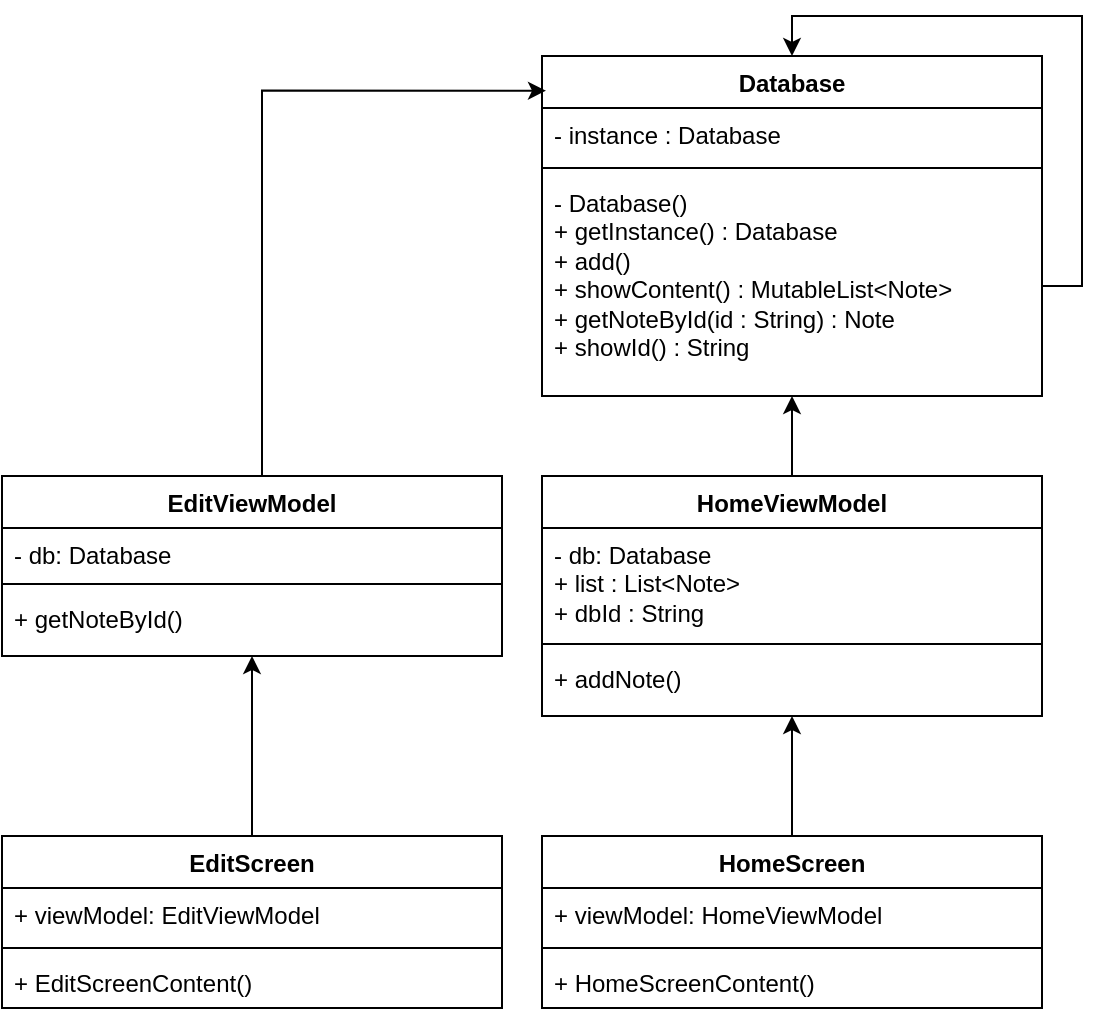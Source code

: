 <mxfile version="22.1.21" type="github">
  <diagram name="Страница — 1" id="MFAkw2wN5tUPmtMa2xVx">
    <mxGraphModel dx="1578" dy="353" grid="1" gridSize="10" guides="1" tooltips="1" connect="1" arrows="1" fold="1" page="1" pageScale="1" pageWidth="827" pageHeight="1169" math="0" shadow="0">
      <root>
        <mxCell id="0" />
        <mxCell id="1" parent="0" />
        <mxCell id="4Gcu0THVpKHiPOEDj4iX-1" value="Database" style="swimlane;fontStyle=1;align=center;verticalAlign=top;childLayout=stackLayout;horizontal=1;startSize=26;horizontalStack=0;resizeParent=1;resizeParentMax=0;resizeLast=0;collapsible=1;marginBottom=0;whiteSpace=wrap;html=1;" vertex="1" parent="1">
          <mxGeometry x="260" y="50" width="250" height="170" as="geometry" />
        </mxCell>
        <mxCell id="4Gcu0THVpKHiPOEDj4iX-2" value="- instance : Database" style="text;strokeColor=none;fillColor=none;align=left;verticalAlign=top;spacingLeft=4;spacingRight=4;overflow=hidden;rotatable=0;points=[[0,0.5],[1,0.5]];portConstraint=eastwest;whiteSpace=wrap;html=1;" vertex="1" parent="4Gcu0THVpKHiPOEDj4iX-1">
          <mxGeometry y="26" width="250" height="26" as="geometry" />
        </mxCell>
        <mxCell id="4Gcu0THVpKHiPOEDj4iX-3" value="" style="line;strokeWidth=1;fillColor=none;align=left;verticalAlign=middle;spacingTop=-1;spacingLeft=3;spacingRight=3;rotatable=0;labelPosition=right;points=[];portConstraint=eastwest;strokeColor=inherit;" vertex="1" parent="4Gcu0THVpKHiPOEDj4iX-1">
          <mxGeometry y="52" width="250" height="8" as="geometry" />
        </mxCell>
        <mxCell id="4Gcu0THVpKHiPOEDj4iX-5" style="edgeStyle=orthogonalEdgeStyle;rounded=0;orthogonalLoop=1;jettySize=auto;html=1;entryX=0.5;entryY=0;entryDx=0;entryDy=0;" edge="1" parent="4Gcu0THVpKHiPOEDj4iX-1" source="4Gcu0THVpKHiPOEDj4iX-4" target="4Gcu0THVpKHiPOEDj4iX-1">
          <mxGeometry relative="1" as="geometry">
            <Array as="points">
              <mxPoint x="270" y="115" />
              <mxPoint x="270" y="-20" />
              <mxPoint x="125" y="-20" />
            </Array>
          </mxGeometry>
        </mxCell>
        <mxCell id="4Gcu0THVpKHiPOEDj4iX-4" value="- Database()&lt;br&gt;+ getInstance() : Database&lt;br&gt;+ add()&lt;br&gt;+ showContent() : MutableList&amp;lt;Note&amp;gt;&lt;br&gt;+ getNoteById(id : String) : Note&lt;br&gt;+ showId() : String" style="text;strokeColor=none;fillColor=none;align=left;verticalAlign=top;spacingLeft=4;spacingRight=4;overflow=hidden;rotatable=0;points=[[0,0.5],[1,0.5]];portConstraint=eastwest;whiteSpace=wrap;html=1;" vertex="1" parent="4Gcu0THVpKHiPOEDj4iX-1">
          <mxGeometry y="60" width="250" height="110" as="geometry" />
        </mxCell>
        <mxCell id="4Gcu0THVpKHiPOEDj4iX-15" style="edgeStyle=orthogonalEdgeStyle;rounded=0;orthogonalLoop=1;jettySize=auto;html=1;" edge="1" parent="1" source="4Gcu0THVpKHiPOEDj4iX-6" target="4Gcu0THVpKHiPOEDj4iX-1">
          <mxGeometry relative="1" as="geometry" />
        </mxCell>
        <mxCell id="4Gcu0THVpKHiPOEDj4iX-6" value="HomeViewModel" style="swimlane;fontStyle=1;align=center;verticalAlign=top;childLayout=stackLayout;horizontal=1;startSize=26;horizontalStack=0;resizeParent=1;resizeParentMax=0;resizeLast=0;collapsible=1;marginBottom=0;whiteSpace=wrap;html=1;" vertex="1" parent="1">
          <mxGeometry x="260" y="260" width="250" height="120" as="geometry" />
        </mxCell>
        <mxCell id="4Gcu0THVpKHiPOEDj4iX-7" value="- db: Database&lt;br&gt;+ list : List&amp;lt;Note&amp;gt;&lt;br&gt;+ dbId : String" style="text;strokeColor=none;fillColor=none;align=left;verticalAlign=top;spacingLeft=4;spacingRight=4;overflow=hidden;rotatable=0;points=[[0,0.5],[1,0.5]];portConstraint=eastwest;whiteSpace=wrap;html=1;" vertex="1" parent="4Gcu0THVpKHiPOEDj4iX-6">
          <mxGeometry y="26" width="250" height="54" as="geometry" />
        </mxCell>
        <mxCell id="4Gcu0THVpKHiPOEDj4iX-8" value="" style="line;strokeWidth=1;fillColor=none;align=left;verticalAlign=middle;spacingTop=-1;spacingLeft=3;spacingRight=3;rotatable=0;labelPosition=right;points=[];portConstraint=eastwest;strokeColor=inherit;" vertex="1" parent="4Gcu0THVpKHiPOEDj4iX-6">
          <mxGeometry y="80" width="250" height="8" as="geometry" />
        </mxCell>
        <mxCell id="4Gcu0THVpKHiPOEDj4iX-9" value="+ addNote()" style="text;strokeColor=none;fillColor=none;align=left;verticalAlign=top;spacingLeft=4;spacingRight=4;overflow=hidden;rotatable=0;points=[[0,0.5],[1,0.5]];portConstraint=eastwest;whiteSpace=wrap;html=1;" vertex="1" parent="4Gcu0THVpKHiPOEDj4iX-6">
          <mxGeometry y="88" width="250" height="32" as="geometry" />
        </mxCell>
        <mxCell id="4Gcu0THVpKHiPOEDj4iX-14" style="edgeStyle=orthogonalEdgeStyle;rounded=0;orthogonalLoop=1;jettySize=auto;html=1;" edge="1" parent="1" source="4Gcu0THVpKHiPOEDj4iX-10" target="4Gcu0THVpKHiPOEDj4iX-6">
          <mxGeometry relative="1" as="geometry" />
        </mxCell>
        <mxCell id="4Gcu0THVpKHiPOEDj4iX-10" value="HomeScreen" style="swimlane;fontStyle=1;align=center;verticalAlign=top;childLayout=stackLayout;horizontal=1;startSize=26;horizontalStack=0;resizeParent=1;resizeParentMax=0;resizeLast=0;collapsible=1;marginBottom=0;whiteSpace=wrap;html=1;" vertex="1" parent="1">
          <mxGeometry x="260" y="440" width="250" height="86" as="geometry" />
        </mxCell>
        <mxCell id="4Gcu0THVpKHiPOEDj4iX-11" value="+ viewModel: HomeViewModel" style="text;strokeColor=none;fillColor=none;align=left;verticalAlign=top;spacingLeft=4;spacingRight=4;overflow=hidden;rotatable=0;points=[[0,0.5],[1,0.5]];portConstraint=eastwest;whiteSpace=wrap;html=1;" vertex="1" parent="4Gcu0THVpKHiPOEDj4iX-10">
          <mxGeometry y="26" width="250" height="26" as="geometry" />
        </mxCell>
        <mxCell id="4Gcu0THVpKHiPOEDj4iX-12" value="" style="line;strokeWidth=1;fillColor=none;align=left;verticalAlign=middle;spacingTop=-1;spacingLeft=3;spacingRight=3;rotatable=0;labelPosition=right;points=[];portConstraint=eastwest;strokeColor=inherit;" vertex="1" parent="4Gcu0THVpKHiPOEDj4iX-10">
          <mxGeometry y="52" width="250" height="8" as="geometry" />
        </mxCell>
        <mxCell id="4Gcu0THVpKHiPOEDj4iX-13" value="+ HomeScreenContent()" style="text;strokeColor=none;fillColor=none;align=left;verticalAlign=top;spacingLeft=4;spacingRight=4;overflow=hidden;rotatable=0;points=[[0,0.5],[1,0.5]];portConstraint=eastwest;whiteSpace=wrap;html=1;" vertex="1" parent="4Gcu0THVpKHiPOEDj4iX-10">
          <mxGeometry y="60" width="250" height="26" as="geometry" />
        </mxCell>
        <mxCell id="4Gcu0THVpKHiPOEDj4iX-16" value="EditViewModel" style="swimlane;fontStyle=1;align=center;verticalAlign=top;childLayout=stackLayout;horizontal=1;startSize=26;horizontalStack=0;resizeParent=1;resizeParentMax=0;resizeLast=0;collapsible=1;marginBottom=0;whiteSpace=wrap;html=1;" vertex="1" parent="1">
          <mxGeometry x="-10" y="260" width="250" height="90" as="geometry" />
        </mxCell>
        <mxCell id="4Gcu0THVpKHiPOEDj4iX-17" value="- db: Database" style="text;strokeColor=none;fillColor=none;align=left;verticalAlign=top;spacingLeft=4;spacingRight=4;overflow=hidden;rotatable=0;points=[[0,0.5],[1,0.5]];portConstraint=eastwest;whiteSpace=wrap;html=1;" vertex="1" parent="4Gcu0THVpKHiPOEDj4iX-16">
          <mxGeometry y="26" width="250" height="24" as="geometry" />
        </mxCell>
        <mxCell id="4Gcu0THVpKHiPOEDj4iX-18" value="" style="line;strokeWidth=1;fillColor=none;align=left;verticalAlign=middle;spacingTop=-1;spacingLeft=3;spacingRight=3;rotatable=0;labelPosition=right;points=[];portConstraint=eastwest;strokeColor=inherit;" vertex="1" parent="4Gcu0THVpKHiPOEDj4iX-16">
          <mxGeometry y="50" width="250" height="8" as="geometry" />
        </mxCell>
        <mxCell id="4Gcu0THVpKHiPOEDj4iX-19" value="+ getNoteById()" style="text;strokeColor=none;fillColor=none;align=left;verticalAlign=top;spacingLeft=4;spacingRight=4;overflow=hidden;rotatable=0;points=[[0,0.5],[1,0.5]];portConstraint=eastwest;whiteSpace=wrap;html=1;" vertex="1" parent="4Gcu0THVpKHiPOEDj4iX-16">
          <mxGeometry y="58" width="250" height="32" as="geometry" />
        </mxCell>
        <mxCell id="4Gcu0THVpKHiPOEDj4iX-25" style="edgeStyle=orthogonalEdgeStyle;rounded=0;orthogonalLoop=1;jettySize=auto;html=1;" edge="1" parent="1" source="4Gcu0THVpKHiPOEDj4iX-20" target="4Gcu0THVpKHiPOEDj4iX-16">
          <mxGeometry relative="1" as="geometry" />
        </mxCell>
        <mxCell id="4Gcu0THVpKHiPOEDj4iX-20" value="EditScreen" style="swimlane;fontStyle=1;align=center;verticalAlign=top;childLayout=stackLayout;horizontal=1;startSize=26;horizontalStack=0;resizeParent=1;resizeParentMax=0;resizeLast=0;collapsible=1;marginBottom=0;whiteSpace=wrap;html=1;" vertex="1" parent="1">
          <mxGeometry x="-10" y="440" width="250" height="86" as="geometry" />
        </mxCell>
        <mxCell id="4Gcu0THVpKHiPOEDj4iX-21" value="+ viewModel: EditViewModel" style="text;strokeColor=none;fillColor=none;align=left;verticalAlign=top;spacingLeft=4;spacingRight=4;overflow=hidden;rotatable=0;points=[[0,0.5],[1,0.5]];portConstraint=eastwest;whiteSpace=wrap;html=1;" vertex="1" parent="4Gcu0THVpKHiPOEDj4iX-20">
          <mxGeometry y="26" width="250" height="26" as="geometry" />
        </mxCell>
        <mxCell id="4Gcu0THVpKHiPOEDj4iX-22" value="" style="line;strokeWidth=1;fillColor=none;align=left;verticalAlign=middle;spacingTop=-1;spacingLeft=3;spacingRight=3;rotatable=0;labelPosition=right;points=[];portConstraint=eastwest;strokeColor=inherit;" vertex="1" parent="4Gcu0THVpKHiPOEDj4iX-20">
          <mxGeometry y="52" width="250" height="8" as="geometry" />
        </mxCell>
        <mxCell id="4Gcu0THVpKHiPOEDj4iX-23" value="+ EditScreenContent()" style="text;strokeColor=none;fillColor=none;align=left;verticalAlign=top;spacingLeft=4;spacingRight=4;overflow=hidden;rotatable=0;points=[[0,0.5],[1,0.5]];portConstraint=eastwest;whiteSpace=wrap;html=1;" vertex="1" parent="4Gcu0THVpKHiPOEDj4iX-20">
          <mxGeometry y="60" width="250" height="26" as="geometry" />
        </mxCell>
        <mxCell id="4Gcu0THVpKHiPOEDj4iX-24" style="edgeStyle=orthogonalEdgeStyle;rounded=0;orthogonalLoop=1;jettySize=auto;html=1;entryX=0.008;entryY=0.102;entryDx=0;entryDy=0;entryPerimeter=0;" edge="1" parent="1" source="4Gcu0THVpKHiPOEDj4iX-16" target="4Gcu0THVpKHiPOEDj4iX-1">
          <mxGeometry relative="1" as="geometry">
            <Array as="points">
              <mxPoint x="120" y="67" />
            </Array>
          </mxGeometry>
        </mxCell>
      </root>
    </mxGraphModel>
  </diagram>
</mxfile>
